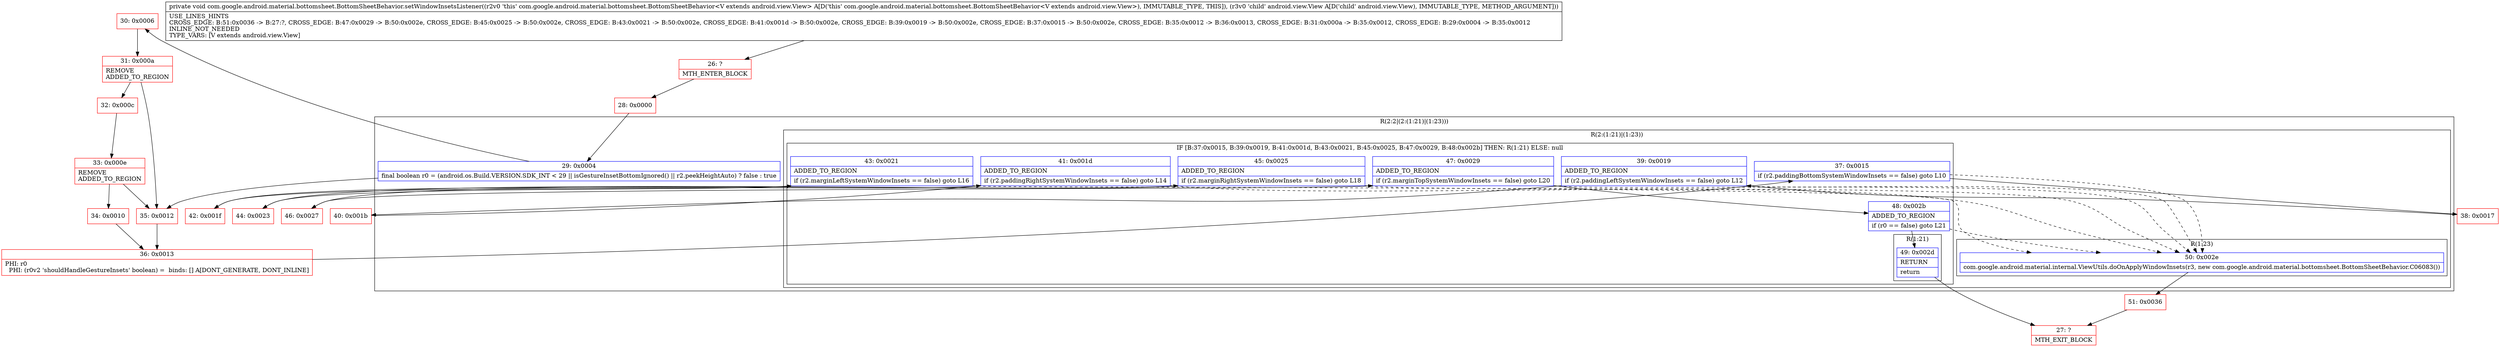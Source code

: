 digraph "CFG forcom.google.android.material.bottomsheet.BottomSheetBehavior.setWindowInsetsListener(Landroid\/view\/View;)V" {
subgraph cluster_Region_184569908 {
label = "R(2:2|(2:(1:21)|(1:23)))";
node [shape=record,color=blue];
Node_29 [shape=record,label="{29\:\ 0x0004|final boolean r0 = (android.os.Build.VERSION.SDK_INT \< 29 \|\| isGestureInsetBottomIgnored() \|\| r2.peekHeightAuto) ? false : true\l}"];
subgraph cluster_Region_1784579856 {
label = "R(2:(1:21)|(1:23))";
node [shape=record,color=blue];
subgraph cluster_IfRegion_1132453134 {
label = "IF [B:37:0x0015, B:39:0x0019, B:41:0x001d, B:43:0x0021, B:45:0x0025, B:47:0x0029, B:48:0x002b] THEN: R(1:21) ELSE: null";
node [shape=record,color=blue];
Node_37 [shape=record,label="{37\:\ 0x0015|if (r2.paddingBottomSystemWindowInsets == false) goto L10\l}"];
Node_39 [shape=record,label="{39\:\ 0x0019|ADDED_TO_REGION\l|if (r2.paddingLeftSystemWindowInsets == false) goto L12\l}"];
Node_41 [shape=record,label="{41\:\ 0x001d|ADDED_TO_REGION\l|if (r2.paddingRightSystemWindowInsets == false) goto L14\l}"];
Node_43 [shape=record,label="{43\:\ 0x0021|ADDED_TO_REGION\l|if (r2.marginLeftSystemWindowInsets == false) goto L16\l}"];
Node_45 [shape=record,label="{45\:\ 0x0025|ADDED_TO_REGION\l|if (r2.marginRightSystemWindowInsets == false) goto L18\l}"];
Node_47 [shape=record,label="{47\:\ 0x0029|ADDED_TO_REGION\l|if (r2.marginTopSystemWindowInsets == false) goto L20\l}"];
Node_48 [shape=record,label="{48\:\ 0x002b|ADDED_TO_REGION\l|if (r0 == false) goto L21\l}"];
subgraph cluster_Region_2022253986 {
label = "R(1:21)";
node [shape=record,color=blue];
Node_49 [shape=record,label="{49\:\ 0x002d|RETURN\l|return\l}"];
}
}
subgraph cluster_Region_203426028 {
label = "R(1:23)";
node [shape=record,color=blue];
Node_50 [shape=record,label="{50\:\ 0x002e|com.google.android.material.internal.ViewUtils.doOnApplyWindowInsets(r3, new com.google.android.material.bottomsheet.BottomSheetBehavior.C06083())\l}"];
}
}
}
Node_26 [shape=record,color=red,label="{26\:\ ?|MTH_ENTER_BLOCK\l}"];
Node_28 [shape=record,color=red,label="{28\:\ 0x0000}"];
Node_30 [shape=record,color=red,label="{30\:\ 0x0006}"];
Node_31 [shape=record,color=red,label="{31\:\ 0x000a|REMOVE\lADDED_TO_REGION\l}"];
Node_32 [shape=record,color=red,label="{32\:\ 0x000c}"];
Node_33 [shape=record,color=red,label="{33\:\ 0x000e|REMOVE\lADDED_TO_REGION\l}"];
Node_34 [shape=record,color=red,label="{34\:\ 0x0010}"];
Node_36 [shape=record,color=red,label="{36\:\ 0x0013|PHI: r0 \l  PHI: (r0v2 'shouldHandleGestureInsets' boolean) =  binds: [] A[DONT_GENERATE, DONT_INLINE]\l}"];
Node_38 [shape=record,color=red,label="{38\:\ 0x0017}"];
Node_40 [shape=record,color=red,label="{40\:\ 0x001b}"];
Node_42 [shape=record,color=red,label="{42\:\ 0x001f}"];
Node_44 [shape=record,color=red,label="{44\:\ 0x0023}"];
Node_46 [shape=record,color=red,label="{46\:\ 0x0027}"];
Node_27 [shape=record,color=red,label="{27\:\ ?|MTH_EXIT_BLOCK\l}"];
Node_51 [shape=record,color=red,label="{51\:\ 0x0036}"];
Node_35 [shape=record,color=red,label="{35\:\ 0x0012}"];
MethodNode[shape=record,label="{private void com.google.android.material.bottomsheet.BottomSheetBehavior.setWindowInsetsListener((r2v0 'this' com.google.android.material.bottomsheet.BottomSheetBehavior\<V extends android.view.View\> A[D('this' com.google.android.material.bottomsheet.BottomSheetBehavior\<V extends android.view.View\>), IMMUTABLE_TYPE, THIS]), (r3v0 'child' android.view.View A[D('child' android.view.View), IMMUTABLE_TYPE, METHOD_ARGUMENT]))  | USE_LINES_HINTS\lCROSS_EDGE: B:51:0x0036 \-\> B:27:?, CROSS_EDGE: B:47:0x0029 \-\> B:50:0x002e, CROSS_EDGE: B:45:0x0025 \-\> B:50:0x002e, CROSS_EDGE: B:43:0x0021 \-\> B:50:0x002e, CROSS_EDGE: B:41:0x001d \-\> B:50:0x002e, CROSS_EDGE: B:39:0x0019 \-\> B:50:0x002e, CROSS_EDGE: B:37:0x0015 \-\> B:50:0x002e, CROSS_EDGE: B:35:0x0012 \-\> B:36:0x0013, CROSS_EDGE: B:31:0x000a \-\> B:35:0x0012, CROSS_EDGE: B:29:0x0004 \-\> B:35:0x0012\lINLINE_NOT_NEEDED\lTYPE_VARS: [V extends android.view.View]\l}"];
MethodNode -> Node_26;Node_29 -> Node_30;
Node_29 -> Node_35;
Node_37 -> Node_38;
Node_37 -> Node_50[style=dashed];
Node_39 -> Node_40;
Node_39 -> Node_50[style=dashed];
Node_41 -> Node_42;
Node_41 -> Node_50[style=dashed];
Node_43 -> Node_44;
Node_43 -> Node_50[style=dashed];
Node_45 -> Node_46;
Node_45 -> Node_50[style=dashed];
Node_47 -> Node_48;
Node_47 -> Node_50[style=dashed];
Node_48 -> Node_49;
Node_48 -> Node_50[style=dashed];
Node_49 -> Node_27;
Node_50 -> Node_51;
Node_26 -> Node_28;
Node_28 -> Node_29;
Node_30 -> Node_31;
Node_31 -> Node_32;
Node_31 -> Node_35;
Node_32 -> Node_33;
Node_33 -> Node_34;
Node_33 -> Node_35;
Node_34 -> Node_36;
Node_36 -> Node_37;
Node_38 -> Node_39;
Node_40 -> Node_41;
Node_42 -> Node_43;
Node_44 -> Node_45;
Node_46 -> Node_47;
Node_51 -> Node_27;
Node_35 -> Node_36;
}

